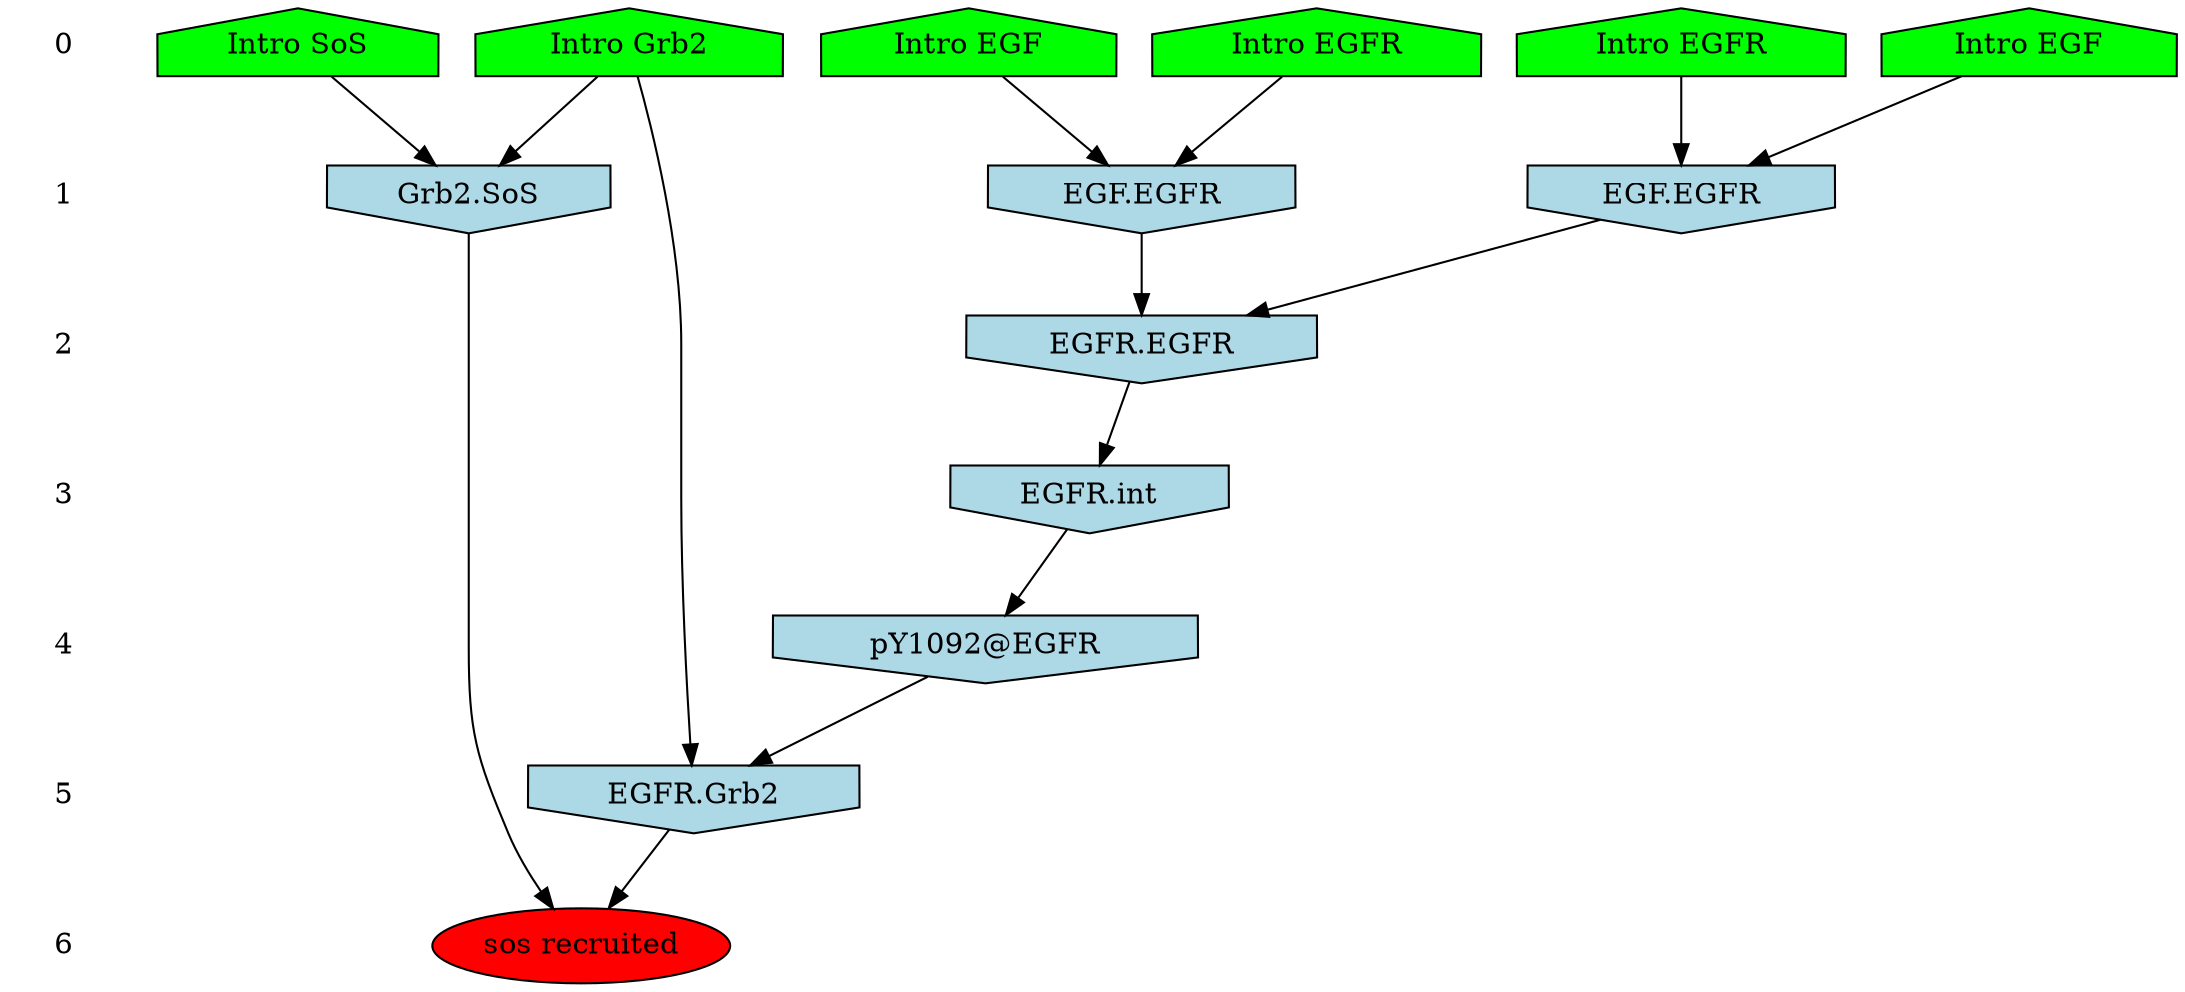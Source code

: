 /* Compression of 4916 causal flows obtained in average at 1.049887E+01 t.u */
/* Compressed causal flows were: [10;11;13;20;28;34;35;40;46;65;73;81;87;92;
101;102;103;107;112;115;131;133;135;137;139;147;154;158;160;165;167;170;174;
176;177;184;185;186;188;191;201;203;204;208;209;212;213;223;227;231;235;239;
247;248;253;267;270;288;297;300;304;311;328;330;338;343;349;350;355;356;360;
364;369;381;386;389;390;393;395;397;403;411;416;418;420;426;434;438;443;458;
465;466;468;470;472;474;475;476;481;482;495;511;513;519;521;522;523;524;525;
526;530;531;537;541;543;557;558;560;564;569;570;571;573;574;578;579;583;590;
597;601;603;619;629;671;673;675;679;684;686;690;692;693;694;698;702;708;711;
719;720;721;724;728;730;731;733;734;738;740;742;745;759;765;768;772;776;780;
782;783;786;794;800;804;807;810;820;821;824;832;837;845;846;849;852;853;864;
865;869;871;878;879;881;892;894;896;908;912;925;927;932;934;935;956;967;970;
975;978;986;989;994;996;997;999;1006;1029;1036;1040;1044;1046;1052;1054;1057;
1058;1060;1073;1075;1077;1084;1088;1097;1099;1112;1115;1118;1120;1125;1138;
1143;1148;1154;1157;1159;1181;1182;1184;1186;1190;1193;1201;1203;1209;1215;
1217;1218;1221;1222;1224;1225;1228;1229;1232;1249;1250;1251;1252;1253;1254;
1257;1267;1268;1272;1275;1280;1283;1285;1295;1304;1308;1313;1319;1329;1330;
1334;1340;1344;1346;1349;1360;1368;1369;1377;1389;1397;1403;1406;1407;1416;
1417;1423;1428;1430;1433;1447;1453;1455;1457;1465;1467;1470;1478;1481;1488;
1489;1493;1498;1518;1522;1526;1529;1538;1541;1542;1543;1544;1553;1554;1560;
1561;1563;1568;1580;1582;1584;1585;1586;1593;1594;1595;1601;1607;1612;1618;
1621;1624;1636;1644;1651;1652;1661;1662;1666;1676;1681;1684;1688;1689;1691;
1692;1701;1704;1705;1706;1709;1715;1725;1732;1734;1741;1743;1749;1752;1756;
1757;1768;1770;1773;1774;1776;1781;1783;1784;1789;1790;1793;1795;1796;1799;
1804;1824;1828;1830;1835;1839;1840;1846;1847;1851;1856;1862;1864;1867;1868;
1869;1874;1878;1885;1892;1896;1898;1899;1904;1908;1911;1916;1926;1928;1937;
1939;1949;1957;1960;1963;1973;1974;1975;1978;1985;1995;2017;2021;2037;2040;
2047;2052;2056;2061;2065;2069;2070;2071;2073;2076;2090;2093;2094;2099;2107;
2110;2111;2116;2120;2122;2123;2132;2134;2137;2142;2143;2147;2152;2153;2155;
2158;2161;2180;2191;2192;2194;2199;2201;2214;2215;2217;2220;2233;2235;2236;
2237;2238;2240;2242;2248;2273;2279;2283;2294;2301;2302;2312;2314;2315;2316;
2318;2323;2325;2327;2329;2330;2340;2342;2343;2346;2348;2351;2353;2358;2361;
2373;2374;2379;2382;2383;2387;2393;2394;2396;2400;2401;2405;2407;2412;2426;
2430;2431;2434;2438;2440;2446;2447;2448;2451;2455;2464;2470;2474;2478;2489;
2492;2498;2499;2500;2507;2509;2515;2519;2531;2542;2543;2546;2550;2552;2556;
2566;2567;2568;2575;2578;2587;2592;2600;2604;2606;2607;2608;2616;2621;2623;
2626;2628;2630;2638;2640;2643;2648;2658;2670;2678;2683;2691;2692;2693;2697;
2704;2706;2707;2718;2719;2720;2725;2728;2729;2735;2743;2744;2749;2757;2762;
2765;2767;2769;2773;2775;2777;2780;2783;2784;2790;2797;2804;2805;2808;2813;
2816;2826;2835;2837;2847;2850;2853;2855;2856;2861;2868;2870;2874;2877;2882;
2888;2889;2900;2907;2908;2910;2913;2917;2921;2922;2925;2927;2932;2939;2941;
2944;2947;2953;2956;2959;2961;2962;2968;2969;2973;2975;2978;2980;2988;2994;
2999;3002;3010;3013;3021;3031;3033;3041;3042;3047;3049;3053;3062;3066;3067;
3068;3069;3071;3072;3074;3075;3095;3102;3103;3110;3116;3123;3131;3138;3140;
3141;3147;3151;3153;3160;3167;3170;3174;3186;3189;3190;3193;3194;3203;3204;
3205;3206;3211;3215;3216;3226;3227;3230;3232;3236;3237;3244;3250;3264;3267;
3269;3301;3303;3304;3307;3321;3322;3326;3327;3333;3335;3337;3340;3343;3347;
3348;3352;3353;3358;3360;3363;3368;3372;3380;3383;3385;3389;3390;3391;3398;
3401;3404;3406;3422;3425;3434;3447;3448;3453;3456;3459;3461;3478;3480;3481;
3482;3483;3488;3490;3491;3492;3493;3494;3500;3501;3508;3512;3521;3525;3535;
3536;3543;3547;3553;3556;3559;3563;3566;3573;3574;3579;3583;3585;3586;3592;
3593;3597;3598;3604;3609;3618;3620;3629;3630;3638;3642;3647;3648;3650;3651;
3670;3671;3684;3689;3698;3702;3708;3709;3716;3723;3731;3734;3735;3739;3740;
3744;3746;3748;3749;3750;3753;3757;3759;3760;3767;3773;3775;3785;3789;3791;
3801;3818;3822;3826;3830;3833;3838;3839;3840;3842;3850;3867;3870;3873;3877;
3887;3888;3891;3894;3895;3896;3901;3902;3928;3934;3942;3948;3952;3966;3980;
3983;3987;3988;3989;3990;3991;3993;4006;4013;4020;4030;4034;4036;4037;4040;
4043;4047;4050;4053;4064;4067;4069;4073;4084;4085;4091;4092;4117;4120;4123;
4124;4127;4129;4132;4137;4140;4148;4149;4158;4163;4174;4181;4182;4183;4184;
4185;4186;4198;4200;4202;4204;4208;4214;4217;4226;4245;4246;4265;4269;4272;
4282;4290;4298;4302;4303;4309;4310;4313;4316;4320;4323;4329;4331;4332;4338;
4340;4341;4343;4346;4350;4357;4363;4366;4368;4372;4374;4386;4390;4391;4393;
4395;4397;4398;4399;4404;4407;4409;4412;4414;4415;4419;4421;4423;4424;4425;
4430;4435;4441;4442;4443;4446;4451;4452;4454;4455;4460;4464;4467;4472;4485;
4488;4493;4494;4495;4497;4498;4500;4502;4504;4511;4515;4519;4520;4521;4529;
4536;4540;4543;4545;4546;4549;4557;4558;4560;4561;4565;4567;4573;4576;4578;
4594;4600;4603;4622;4624;4634;4643;4644;4653;4654;4656;4657;4660;4661;4662;
4667;4670;4678;4682;4683;4684;4687;4690;4695;4700;4701;4706;4710;4727;4731;
4735;4738;4739;4744;4748;4755;4757;4758;4763;4766;4768;4773;4776;4777;4779;
4781;4785;4786;4787;4789;4793;4796;4801;4803;4810;4811;4813;4814;4816;4821;
4825;4826;4841;4842;4844;4846;4859;4861;4865;4866;4869;4870;4875;4878;4880;
4883;4885;4897;4901;4904;4906;4925;4933;4936;4937;4938;4941;4942;4951;4952;
4955;4959;4960;4971;4972;4975;4979;4982;4988;4994;4997;4999;5009;5017;5018;
5024;5028;5042;5044;5051;5054;5055;5058;5059;5063;5066;5068;5072;5073;5077;
5086;5091;5093;5103;5105;5108;5112;5115;5123;5124;5125;5135;5144;5145;5148;
5154;5156;5169;5170;5172;5177;5186;5196;5204;5206;5210;5212;5215;5226;5228;
5229;5235;5241;5245;5248;5255;5257;5262;5266;5270;5271;5272;5277;5281;5284;
5289;5290;5291;5293;5306;5315;5316;5322;5326;5332;5337;5338;5346;5348;5349;
5354;5357;5359;5361;5365;5377;5378;5388;5391;5393;5398;5401;5409;5410;5412;
5415;5420;5421;5424;5425;5427;5429;5439;5440;5445;5447;5448;5449;5455;5457;
5458;5459;5462;5467;5469;5470;5471;5472;5489;5501;5507;5511;5513;5522;5529;
5532;5536;5541;5542;5544;5548;5551;5552;5555;5556;5560;5562;5563;5574;5594;
5595;5608;5618;5619;5621;5623;5634;5636;5637;5641;5647;5659;5660;5662;5670;
5682;5686;5690;5691;5696;5704;5707;5713;5715;5719;5731;5732;5734;5738;5741;
5748;5752;5759;5765;5768;5769;5770;5785;5786;5791;5796;5798;5806;5810;5812;
5817;5822;5825;5826;5829;5830;5832;5833;5836;5847;5848;5856;5860;5862;5864;
5867;5871;5872;5876;5884;5887;5893;5896;5904;5907;5913;5922;5927;5933;5934;
5949;5953;5958;5965;5966;5967;5973;5982;5983;5988;5995;5996;6002;6005;6006;
6011;6013;6015;6016;6018;6021;6031;6032;6035;6039;6043;6049;6052;6077;6079;
6081;6082;6085;6086;6101;6103;6104;6108;6109;6110;6111;6112;6114;6120;6121;
6123;6132;6138;6142;6146;6147;6149;6154;6163;6178;6184;6190;6192;6195;6198;
6200;6201;6203;6209;6219;6227;6229;6230;6244;6248;6250;6254;6259;6264;6266;
6273;6290;6294;6295;6300;6301;6309;6313;6315;6317;6325;6328;6330;6332;6333;
6339;6342;6350;6356;6362;6364;6365;6371;6373;6385;6391;6396;6400;6401;6403;
6407;6426;6429;6430;6446;6457;6460;6465;6468;6470;6471;6502;6507;6513;6514;
6515;6517;6525;6526;6531;6533;6538;6541;6545;6552;6556;6557;6563;6564;6567;
6569;6570;6571;6583;6584;6587;6595;6597;6607;6611;6623;6624;6631;6632;6634;
6638;6640;6644;6649;6656;6657;6661;6664;6668;6669;6673;6675;6684;6685;6689;
6692;6694;6695;6705;6707;6709;6710;6717;6722;6726;6737;6738;6743;6747;6751;
6752;6763;6771;6773;6777;6792;6797;6799;6803;6806;6807;6809;6811;6812;6813;
6815;6817;6819;6821;6823;6825;6837;6841;6844;6850;6853;6854;6855;6857;6859;
6862;6863;6865;6871;6879;6886;6888;6889;6890;6891;6902;6905;6910;6919;6923;
6927;6928;6931;6933;6937;6940;6941;6954;6956;6958;6959;6960;6968;6974;6978;
6985;6987;6990;6992;6993;6997;7001;7005;7008;7011;7014;7015;7020;7024;7025;
7036;7038;7042;7046;7050;7054;7063;7064;7066;7068;7071;7078;7079;7083;7088;
7091;7092;7094;7098;7101;7115;7117;7125;7133;7141;7146;7149;7158;7159;7160;
7162;7164;7165;7166;7167;7168;7180;7183;7187;7188;7190;7208;7211;7213;7216;
7221;7224;7227;7229;7237;7241;7243;7248;7255;7256;7262;7277;7278;7280;7286;
7289;7291;7295;7298;7301;7303;7318;7320;7323;7324;7326;7331;7335;7336;7341;
7342;7344;7352;7359;7372;7375;7383;7384;7394;7397;7398;7400;7401;7402;7405;
7409;7412;7413;7415;7420;7422;7423;7424;7426;7439;7443;7448;7451;7456;7457;
7458;7463;7467;7468;7476;7478;7479;7482;7490;7494;7502;7514;7515;7522;7525;
7526;7528;7530;7541;7542;7543;7545;7547;7548;7549;7554;7564;7588;7591;7599;
7600;7603;7606;7613;7616;7617;7620;7624;7625;7638;7644;7651;7669;7670;7673;
7674;7677;7680;7681;7688;7706;7710;7730;7734;7746;7747;7748;7752;7754;7755;
7756;7766;7770;7787;7795;7798;7800;7809;7814;7818;7820;7821;7827;7835;7839;
7842;7844;7847;7848;7857;7864;7870;7873;7874;7876;7882;7893;7896;7897;7901;
7905;7906;7909;7910;7912;7916;7919;7930;7932;7938;7941;7956;7959;7966;7967;
7971;7975;7988;7997;8004;8014;8022;8032;8033;8036;8043;8044;8056;8061;8064;
8074;8075;8080;8084;8087;8107;8108;8110;8111;8117;8120;8124;8132;8134;8138;
8142;8143;8153;8156;8159;8173;8175;8189;8192;8193;8202;8203;8206;8217;8219;
8225;8226;8228;8231;8234;8236;8238;8239;8242;8245;8249;8254;8265;8268;8275;
8285;8295;8301;8302;8310;8313;8315;8317;8320;8321;8322;8324;8334;8335;8336;
8338;8340;8343;8345;8349;8350;8356;8364;8367;8372;8373;8376;8377;8393;8395;
8397;8418;8423;8426;8427;8434;8436;8438;8439;8449;8451;8460;8467;8469;8472;
8473;8477;8478;8479;8490;8511;8520;8522;8524;8529;8545;8546;8549;8550;8557;
8558;8559;8561;8565;8569;8577;8579;8584;8592;8595;8596;8598;8613;8619;8662;
8667;8687;8697;8698;8700;8703;8712;8714;8725;8732;8743;8753;8754;8755;8757;
8761;8768;8769;8771;8775;8805;8809;8813;8825;8827;8835;8837;8839;8844;8845;
8846;8851;8861;8870;8872;8874;8876;8878;8879;8885;8888;8894;8898;8899;8901;
8905;8906;8913;8916;8932;8933;8936;8937;8940;8943;8946;8948;8965;8968;8972;
8977;8979;8980;8992;8993;9002;9012;9015;9019;9021;9026;9029;9033;9037;9042;
9044;9046;9049;9056;9058;9063;9070;9071;9072;9075;9076;9081;9094;9095;9101;
9102;9112;9116;9118;9121;9122;9125;9129;9130;9132;9134;9139;9144;9147;9150;
9161;9166;9167;9168;9176;9177;9181;9184;9186;9190;9192;9199;9208;9215;9218;
9220;9223;9234;9235;9245;9247;9255;9264;9274;9278;9289;9291;9294;9298;9299;
9303;9307;9311;9316;9318;9320;9324;9331;9332;9339;9343;9346;9348;9359;9363;
9365;9368;9369;9378;9383;9389;9395;9400;9401;9407;9412;9420;9421;9422;9430;
9433;9434;9435;9438;9445;9447;9449;9455;9463;9468;9472;9484;9486;9491;9500;
9501;9505;9507;9509;9517;9520;9522;9524;9535;9536;9537;9538;9557;9562;9565;
9568;9574;9579;9593;9595;9600;9607;9609;9610;9614;9632;9633;9636;9650;9651;
9664;9666;9671;9672;9674;9684;9686;9689;9693;9694;9700;9701;9702;9706;9709;
9713;9715;9726;9729;9755;9761;9762;9763;9764;9765;9767;9771;9774;9776;9778;
9781;9785;9787;9796;9797;9804;9805;9816;9829;9836;9837;9848;9849;9850;9855;
9861;9867;9868;9870;9872;9877;9878;9884;9886;9887;9897;9910;9917;9919;9927;
9929;9934;9944;9955;9964;9967;9969;9972;9977;9985;9994;9997;9999;10004;10010;
10013;10030;10031;10034;10040;10045;10046;10047;10062;10081;10082;10089;
10094;10097;10098;10102;10107;10115;10116;10138;10145;10149;10157;10158;
10159;10161;10163;10170;10176;10179;10182;10185;10187;10189;10194;10196;
10199;10204;10206;10208;10220;10223;10228;10241;10243;10245;10246;10250;
10254;10256;10257;10301;10304;10310;10322;10330;10331;10339;10349;10350;
10351;10368;10369;10370;10371;10377;10391;10403;10416;10420;10424;10428;
10430;10432;10453;10454;10460;10462;10467;10468;10480;10487;10492;10493;
10494;10513;10514;10523;10536;10539;10550;10554;10557;10563;10567;10575;
10577;10579;10584;10587;10592;10603;10610;10613;10616;10618;10621;10625;
10626;10627;10632;10637;10647;10650;10655;10657;10661;10670;10675;10678;
10680;10687;10688;10690;10696;10702;10705;10706;10711;10724;10730;10737;
10742;10743;10746;10753;10759;10760;10764;10766;10769;10772;10779;10780;
10784;10785;10789;10791;10792;10793;10794;10799;10802;10813;10816;10821;
10825;10830;10835;10840;10854;10864;10867;10868;10873;10875;10884;10885;
10900;10904;10905;10909;10922;10927;10929;10932;10939;10943;10944;10949;
10952;10955;10958;10963;10966;10968;10970;10972;10973;10974;10978;10979;
10982;10990;10991;11000;11002;11008;11020;11029;11032;11049;11053;11060;
11068;11071;11075;11084;11092;11098;11103;11105;11107;11110;11116;11120;
11134;11135;11136;11137;11140;11147;11152;11153;11154;11159;11168;11170;
11177;11178;11180;11181;11182;11185;11189;11192;11197;11206;11218;11224;
11225;11226;11230;11234;11235;11240;11250;11257;11263;11266;11269;11299;
11301;11310;11316;11318;11319;11327;11328;11334;11338;11341;11342;11349;
11351;11352;11353;11355;11359;11360;11365;11366;11374;11375;11377;11378;
11387;11392;11393;11403;11408;11419;11421;11427;11431;11432;11435;11438;
11439;11449;11456;11457;11460;11462;11466;11467;11475;11476;11477;11479;
11487;11491;11502;11520;11523;11526;11535;11538;11540;11546;11551;11552;
11565;11566;11569;11570;11571;11575;11579;11581;11582;11583;11586;11587;
11590;11596;11604;11610;11612;11616;11618;11620;11625;11626;11630;11635;
11638;11648;11663;11674;11680;11683;11684;11686;11687;11690;11692;11693;
11695;11698;11704;11709;11712;11721;11722;11731;11746;11747;11752;11756;
11758;11759;11761;11765;11768;11774;11777;11780;11785;11788;11789;11791;
11796;11806;11812;11820;11822;11829;11830;11832;11833;11834;11850;11851;
11852;11861;11871;11874;11876;11882;11883;11884;11886;11890;11898;11902;
11903;11905;11914;11927;11944;11948;11953;11957;11958;11959;11961;11963;
11964;11974;11979;11988;11989;11992;11993;11997;11999;12002;12004;12006;
12013;12015;12019;12021;12024;12027;12033;12037;12038;12040;12045;12051;
12063;12065;12072;12077;12079;12100;12112;12120;12124;12126;12131;12136;
12140;12143;12149;12151;12152;12157;12162;12171;12192;12194;12195;12196;
12205;12208;12215;12219;12225;12226;12230;12247;12251;12255;12269;12274;
12275;12277;12278;12279;12282;12288;12289;12291;12292;12295;12297;12300;
12302;12306;12307;12313;12315;12316;12327;12329;12332;12335;12338;12345;
12347;12366;12369;12371;12374;12381;12386;12400;12404;12405;12406;12408;
12421;12422;12423;12425;12426;12430;12431;12435;12446;12447;12455;12457;
12462;12463;12466;12467;12476;12478;12489;12494;12500;12510;12511;12512;
12517;12518;12527;12532;12535;12536;12538;12551;12556;12559;12560;12564;
12566;12568;12573;12575;12576;12582;12583;12584;12586;12590;12591;12592;
12593;12595;12599;12602;12604;12613;12617;12621;12626;12637;12644;12647;
12654;12664;12665;12666;12668;12669;12676;12681;12684;12687;12688;12689;
12690;12700;12727;12730;12735;12742;12743;12744;12747;12753;12759;12777;
12807;12811;12815;12818;12824;12825;12831;12832;12833;12837;12845;12847;
12849;12858;12875;12877;12880;12881;12882;12886;12899;12904;12912;12924;
12934;12945;12947;12949;12954;12956;12958;12960;12977;12978;12980;12986;
12988;12990;12992;13007;13008;13021;13026;13046;13059;13064;13071;13072;
13073;13075;13076;13078;13080;13084;13085;13086;13090;13096;13099;13110;
13115;13128;13136;13138;13140;13143;13147;13148;13153;13172;13184;13185;
13190;13191;13198;13203;13205;13207;13211;13213;13214;13217;13229;13233;
13235;13243;13245;13246;13249;13252;13256;13258;13260;13261;13268;13275;
13276;13277;13289;13292;13293;13295;13301;13310;13321;13330;13347;13348;
13350;13365;13366;13380;13382;13390;13393;13394;13395;13396;13400;13401;
13413;13417;13418;13420;13421;13424;13427;13431;13447;13449;13452;13454;
13461;13474;13478;13489;13496;13511;13518;13520;13528;13529;13531;13533;
13538;13539;13542;13546;13553;13558;13561;13562;13564;13570;13575;13584;
13586;13587;13591;13592;13594;13596;13599;13600;13606;13614;13615;13616;
13624;13626;13628;13635;13644;13657;13662;13668;13669;13670;13681;13682;
13689;13692;13702;13709;13719;13723;13724;13728;13729;13737;13741;13744;
13751;13758;13759;13761;13776;13780;13782;13784;13787;13808;13817;13821;
13822;13827;13831;13835;13840;13842;13850;13864;13876;13877;13902;13908;
13910;13920;13925;13928;13931;13934;13943;13944;13945;13948;13952;13957;
13959;13966;13971;13979;13981;13982;13985;13988;13990;13991;13994;13995;
13997;14001;14002;14004;14013;14023;14024;14030;14036;14040;14047;14053;
14055;14070;14073;14075;14079;14083;14087;14090;14098;14102;14106;14107;
14116;14118;14121;14124;14130;14133;14140;14152;14161;14162;14170;14172;
14173;14177;14180;14182;14194;14212;14213;14217;14219;14224;14227;14235;
14240;14249;14264;14267;14268;14276;14283;14287;14293;14296;14304;14313;
14318;14320;14325;14332;14333;14337;14339;14340;14348;14357;14362;14363;
14368;14372;14377;14378;14390;14391;14402;14405;14406;14412;14413;14426;
14428;14432;14443;14445;14447;14448;14451;14462;14466;14473;14475;14485;
14486;14499;14511;14514;14516;14517;14523;14532;14535;14536;14538;14541;
14545;14547;14551;14554;14556;14562;14565;14566;14567;14571;14584;14587;
14590;14591;14595;14602;14606;14610;14623;14628;14632;14637;14639;14643;
14649;14651;14654;14656;14657;14658;14663;14666;14675;14681;14682;14687;
14697;14703;14704;14705;14707;14714;14716;14717;14727;14735;14742;14745;
14747;14755;14758;14762;14766;14770;14772;14774;14783;14784;14787;14788;
14793;14800;14804;14810;14813;14816;14819;14824;14828;14830;14831;14832;
14836;14841;14842;14854;14855;14861;14872;14877;14879;14880;14882;14886;
14889;14890;14895;14901;14902;14907;14909;14910;14917;14919;14923;14941;
14944;14954;14959;14960;14971;14974;14975;14976;14978;14984;14987;14991;
14993;14999;15005;15008;15011;15015;15019;15024;15025;15027;15028;15029;
15032;15034;15044;15047;15052;15053;15054;15064;15068;15069;15074;15076;
15087;15088;15094;15095;15103;15106;15112;15124;15149;15155;15158;15160;
15166;15169;15171;15175;15179;15183;15193;15195;15214;15226;15228;15245;
15246;15262;15269;15271;15272;15275;15282;15285;15293;15295;15296;15300;
15309;15310;15312;15313;15314;15315;15318;15337;15338;15345;15349;15351;
15360;15374;15380;15383;15384;15390;15396;15397;15407;15408;15409;15414;
15417;15424;15425;15426;15428;15431;15432;15436;15438;15439;15446;15454;
15457;15470;15471;15476;15482;15490;15501;15503;15509;15519;15520;15522;
15533;15535;15544;15547;15553;15563;15568;15574;15589;15594;15598;15602;
15615;15616;15617;15618;15623;15627;15633;15637;15640;15645;15661;15662;
15671;15673;15680;15694;15696;15698;15700;15701;15702;15703;15704;15718;
15720;15724;15725;15726;15727;15738;15750;15754;15758;15763;15764;15770;
15771;15773;15774;15775;15779;15798;15803;15813;15822;15831;15849;15850;
15851;15853;15854;15855;15856;15859;15860;15873;15878;15880;15884;15888;
15892;15894;15903;15907;15908;15912;15917;15919;15927;15931;15933;15934;
15936;15941;15942;15947;15949;15952;15956;15960;15964;15968;15972;15975;
15983;15991;15995;16000;16004;16008;16011;16012;16017;16027;16032;16040;
16048;16050;16056;16057;16060;16064;16080;16083;16084;16090;16103;16109;
16110;16114;16116;16118;16128;16132;16136;16157;16162;16187;16196;16199;
16200;16201;16204;16213;16217;16226;16229;16231;16238;16239;16246;16260;
16261;16263;16264;16267;16271;16273;16278;16281;16283;16289;16290;16295;
16304;16306;16309;16314;16316;16323;16324;16327;16330;16335;16336;16339;
16340;16341;16351;16355;16356;16366;16370;16386;16391;16393;16399;16405;
16411;16413;16425;16426;16431;16454;16459;16460;16461;16468;16473;16474;
16477;16485;16492;16501;16507;16509;16511;16517;16523;16524;16526;16529;
16544;16551;16563;16564;16571;16576;16581;16582;16583;16590;16591;16592;
16593;16595;16596;16599;16600;16606;16610;16612;16615;16616;16622;16624;
16625;16628;16632;16633;16646;16648;16651;16655;16660;16662;16683;16687;
16694;16698;16704;16720;16721;16731;16737;16738;16739;16745;16748;16753;
16758;16760;16763;16764;16768;16773;16774;16777;16785;16788;16795;16797;
16802;16803;16805;16816;16831;16833;16840;16841;16843;16845;16846;16849;
16851;16852;16853;16859;16862;16867;16869;16883;16889;16913;16915;16923;
16925;16940;16947;16957;16958;16964;16967;16970;16973;16977;16980;16988;
16992;16997;16999;17002;17009;17021;17022;17025;17026;17029;17031;17032;
17034;17035;17045;17064;17073;17087;17091;17106;17110;17122;17127;17151;
17153;17154;17164;17174;17188;17189;17192;17193;17201;17208;17220;17223;
17224;17226;17227;17246;17251;17252;17253;17259;17265;17276;17289;17292;
17294;17295;17298;17308;17316;17321;17324;17336;17339;17341;17346;17351;
17353;17359;17361;17384;17386;17387;17392;17397;17401;17404;17405;17414;
17419;17425;17426;17428;17435;17438;17440;17453;17468;17470;17471;17480;
17488;17501;17504;17507;17510;17521;17522;17528;17538;17539;17560;17561;
17562;17566;17581;17589;17592;17600;17602;17606;17609;17610;17612;17617;
17630;17631;17639;17641;17657;17663;17666;17667;17682;17687;17690;17694;
17695;17708;17709;17712;17713;17714;17724;17731;17740;17744;17745;17748;
17751;17754;17758;17763;17764;17765;17766;17767;17779;17783;17784;17798;
17802;17805;17822;17827;17829;17830;17834;17835;17844;17847;17854;17861;
17866;17869;17871;17872;17873;17874;17875;17877;17899;17900;17908;17916;
17918;17920;17930;17935;17936;17947;17951;17955;17972;17973;17974;17981;
17990;17992;17997;17998;18003;18012;18013;18017;18024;18027;18030;18036;
18037;18038;18041;18042;18059;18063;18065;18066;18074;18075;18077;18086;
18092;18093;18094;18097;18105;18109;18117;18119;18123;18133;18134;18136;
18139;18144;18150;18154;18155;18163;18167;18183;18186;18189;18190;18195;
18198;18208;18216;18219;18236;18239;18243;18245;18249;18255;18257;18261;
18263;18264;18273;18274;18278;18279;18289;18290;18294;18295;18298;18300;
18304;18319;18327;18329;18330;18344;18349;18350;18354;18357;18365;18372;
18375;18388;18393;18394;18407;18410;18411;18416;18422;18426;18433;18435;
18439;18441;18447;18449;18452;18457;18467;18468;18469;18473;18476;18486;
18487;18498;18502;18505;18509;18512;18514;18517;18519;18520;18522;18529;
18531;18532;18535;18536;18541;18562;18566;18568;18578;18581;18584;18588;
18604;18616;18617;18621;18632;18634;18635;18645;18652;18653;18654;18657;
18659;18663;18668;18675;18678;18683;18693;18703;18707;18708;18718;18719;
18720;18726;18730;18738;18740;18746;18750;18758;18759;18772;18776;18785;
18797;18801;18806;18807;18810;18811;18821;18822;18826;18830;18834;18836;
18845;18848;18852;18857;18859;18869;18876;18882;18889;18899;18931;18944;
18958;18960;18971;18976;18989;18991;19000;19004;19010;19011;19023;19029;
19035;19042;19045;19054;19056;19064;19065;19069;19080;19083;19084;19092;
19096;19097;19104;19108;19112;19115;19121;19133;19134;19135;19140;19145;
19148;19169;19173;19174;19178;19179;19189;19190;19195;19196;19201;19202;
19214;19220;19226;19227;19229;19238;19241;19243;19244;19251;19254;19263;
19264;19272;19276;19277;19280;19290;19297;19303;19312;19319;19325;19326;
19328;19338;19347;19348;19354;19357;19359;19361;19363;19379;19383;19394;
19395;19400;19402;19410;19415;19419;19426;19427;19429;19431;19432;19438;
19440;19451;19452;19453;19454;19455;19462;19464;19474;19475;19482;19485;
19489;19501;19505;19509;19517;19522;19524;19531;19539;19543;19552;19567;
19570;19576;19594;19595;19597;19609;19612;19614;19623;19626;19631;19635;
19647;19648;19654;19661;19663;19664;19673;19688;19692;19703;19707;19710;
19719;19722;19750;19753;19763;19766;19771;19773;19775;19783;19787;19795;
19796;19797;19800;19816;19818;19822;19824;19827;19836;19839;19851;19852;
19854;19855;19866;19867;19869;19877;19887;19889;19892;19893;19895;19901;
19902;19905;19907;19909;19912;19913;19914;19915;19918;19919;19927;19929;
19930;19933;19935;19936;19940;19942;19949;19955;19956;19958;19959;19962;
19968;19977;19985;19990;19991;19995;20000;20001;20003;20004;20011;20013;
20020;20025;20028;20041;20043;20047;20055;20060;20064;20069;20074;20078;
20082;20095;20096;20098;20099;20101;20103;20106;20114;20126;20129;20135;
20136;20137;20144;20161;20165;20177;20179;20181;20186;20190;20199;20202;
20205;20210;20215;20220;20221;20228;20230;20233;20238;20247;20251;20254;
20262;20266;20267;20268;20283;20286;20291;20301;20303;20304;20308;20311;
20324;20329;20335;20339;20343;20347;20356;20363;20367;20372;20376;20383;
20386;20395;20399;20407;20408;20409;20411;20415;20420;20421;20424;20425;
20426;20429;20431;20435;20439;20447;20461;20463;20468;20474;20476;20479;
20485;20491;20492;20496;20498;20501;20502;20504;20505;20507;20508;20526;
20533;20536;20539;20544;20550;20558;20568;20572;20582;20585;20601;20604;
20605;20609;20613;20626;20629;20630;20635;20642;20652;20657;20660;20664;
20666;20667;20672;20694;20699;20708;20710;20712;20720;20724;20726;20733;
20735;20753;20754;20759;20763;20769;20774;20775;20778;20779;20780;20790;
20792;20796;20814;20816;20818;20821;20822;20823;20843;20846;20852;20853;
20854;20860;20882;20885;20891;20914;20918;20938;20947;20953;20954;20955;
20957;20960;20961;20962;20968;20983;20984;20985;20988;20989;20990;20991;
20995;20996;20999;21005;21014;21016;21018;21019;21024;21028;21031;21032;
21033;21035;21039;21042;21051;21055;21060;21076;21077;21086;21087;21093;
21097;21100;21102;21107;21111;21112;21116;21121;21123;21132;21144;21145;
21147;21148;21161;21164;21169;21173;21178;21179;21181;21201;21204;21214;
21226;21229;21230;21231;21239;21252;21269;21270;21275;21290;21293;21308;
21318;21328;21329;21331;21332;21337;21338;21349;21356;21359;21369;21375;
21376;21377;21382;21388;21389;21390;21396;21398;21399;21400;21404;21406;
21407;21408;21411;21415;21421;21422;21429;21430;21436;21440;21450;21460;
21462;21463;21468;21472;21473;21480;21483;21485;21501;21506;21516;21526;
21530;21537;21542;21544;21547;21558;21563;21570;21574;21575;21576;21577;
21580;21598;21600;21614;21617;21619;21622;21629;21634;21643;21654;21660;
21663;21665;21677;21680;21681;21685;21689;21694;21708;21709;21711;21715;
21716;21727;21728;21751;21785;21789;21799;21801;21803;21809;21812;21821;
21829;21832;21833;21846;21848;21853;21858;21861;21864;21880;21882;21884;
21886;21887;21892;21893;21904;21913;21920;21928;21937;21943;21945;21946;
21957;21959;21978;21988;21993;21995;21996;22008;22012;22013;22016;22017;
22027;22034;22036;22044;22051;22061;22071;22072;22084;22087;22088;22102;
22110;22111;22117;22124;22125;22127;22129;22131;22134;22139;22140;22143;
22147;22148;22152;22156;22159;22167;22172;22176;22177;22186;22188;22189;
22190;22195;22200;22203;22208;22209;22212;22218;22220;22225;22231;22234;
22247;22248;22258;22263;22267;22275;22280;22287;22289;22291;22292;22293;
22302;22306;22308;22310;22312;22316;22318;22324;22331;22332;22334;22336;
22344;22347;22348;22349;22353;22354;22356;22357;22363;22379;22380;22384;
22388;22395;22405;22407;22409;22410;22411;22419;22423;22424;22433;22443;
22450;22457;22458;22459;22462;22467;22473;22482;22496;22500;22501;22507;
22508;22515;22523;22530;22534;22550;22553;22578;22579;22589;22591;22592;
22593;22602;22616;22621;22622;22629;22630;22634;22642;22654;22655;22660;
22663;22682;22700;22702;22713;22721;22726;22733;22741;22744;22756;22761;
22762;22768;22771;22780;22784;22787;22789;22792;22793;22796;22801;22808;
22811;22815;22819;22821;22831;22833;22835;22839;22840;22841;22844;22849;
22858;22860;22873;22874;22877;22881;22887;22891;22892;22898;22902;22909;
22911;22916;22932;22933;22936;22938;22941;22958;22967;22968;22970;22971;
22973;22974;22975;22976;22988;22990;22991;23005;23012;23027;23032;23036;
23051;23053;23056;23058;23061;23065;23071;23082;23086;23090;23098;23106;
23107;23109;23117;23125;23128;23129;23133;23140;23143;23144;23149;23150;
23158;23169;23170;23182;23185;23192;23203;23205;23206;23213;23219;23221;
23222;23227;23228;23235;23253;23254;23255;23261;23263;23282;23283;23285;
23295;23298;23299;23300;23302;23311;23315;23316;23321;23324;23328;23340;
23349;23354;23358;23363;23367;23374;23376;23378;23386;23388;23390;23399] */
digraph G{
 ranksep=.5 ;
{ rank = same ; "0" [shape=plaintext] ;
node_1 [label="Intro EGF", shape=house, style=filled, fillcolor=green] ;
node_2 [label="Intro EGFR", shape=house, style=filled, fillcolor=green] ;
node_3 [label="Intro EGFR", shape=house, style=filled, fillcolor=green] ;
node_4 [label="Intro SoS", shape=house, style=filled, fillcolor=green] ;
node_5 [label="Intro Grb2", shape=house, style=filled, fillcolor=green] ;
node_7 [label="Intro EGF", shape=house, style=filled, fillcolor=green] ;
}
{ rank = same ; "1" [shape=plaintext] ;
node_6 [label="EGF.EGFR", shape=invhouse, style=filled, fillcolor = lightblue] ;
node_8 [label="EGF.EGFR", shape=invhouse, style=filled, fillcolor = lightblue] ;
node_12 [label="Grb2.SoS", shape=invhouse, style=filled, fillcolor = lightblue] ;
}
{ rank = same ; "2" [shape=plaintext] ;
node_9 [label="EGFR.EGFR", shape=invhouse, style=filled, fillcolor = lightblue] ;
}
{ rank = same ; "3" [shape=plaintext] ;
node_10 [label="EGFR.int", shape=invhouse, style=filled, fillcolor = lightblue] ;
}
{ rank = same ; "4" [shape=plaintext] ;
node_11 [label="pY1092@EGFR", shape=invhouse, style=filled, fillcolor = lightblue] ;
}
{ rank = same ; "5" [shape=plaintext] ;
node_13 [label="EGFR.Grb2", shape=invhouse, style=filled, fillcolor = lightblue] ;
}
{ rank = same ; "6" [shape=plaintext] ;
node_14 [label="sos recruited", style=filled, fillcolor=red] ;
}
"0" -> "1" [style="invis"];
"1" -> "2" [style="invis"];
"2" -> "3" [style="invis"];
"3" -> "4" [style="invis"];
"4" -> "5" [style="invis"];
"5" -> "6" [style="invis"];
node_1 -> node_6
node_3 -> node_6
node_2 -> node_8
node_7 -> node_8
node_6 -> node_9
node_8 -> node_9
node_9 -> node_10
node_10 -> node_11
node_4 -> node_12
node_5 -> node_12
node_5 -> node_13
node_11 -> node_13
node_12 -> node_14
node_13 -> node_14
}
/*
 Dot generation time: 0.003443
*/
